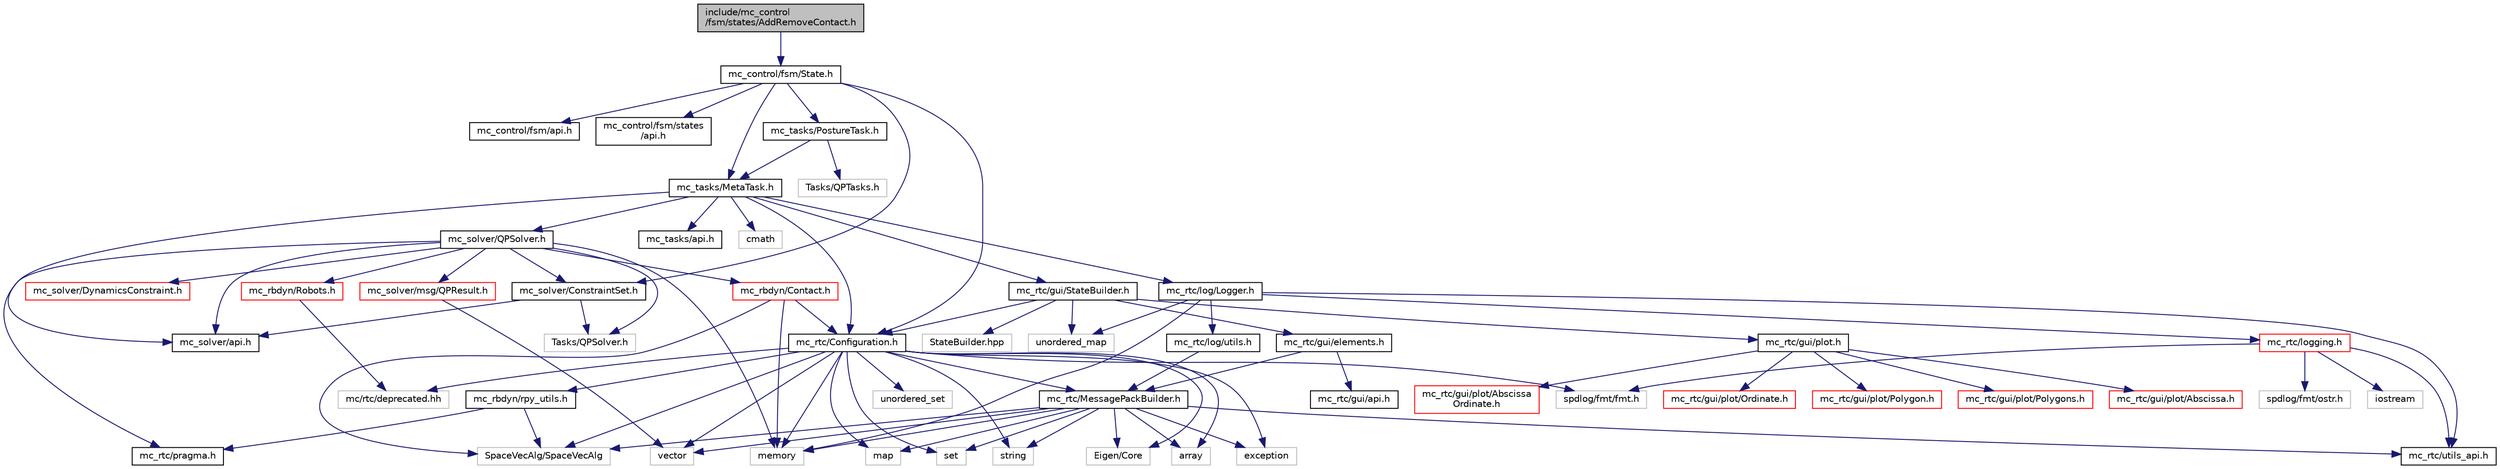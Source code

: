 digraph "include/mc_control/fsm/states/AddRemoveContact.h"
{
 // INTERACTIVE_SVG=YES
  edge [fontname="Helvetica",fontsize="10",labelfontname="Helvetica",labelfontsize="10"];
  node [fontname="Helvetica",fontsize="10",shape=record];
  Node0 [label="include/mc_control\l/fsm/states/AddRemoveContact.h",height=0.2,width=0.4,color="black", fillcolor="grey75", style="filled", fontcolor="black"];
  Node0 -> Node1 [color="midnightblue",fontsize="10",style="solid",fontname="Helvetica"];
  Node1 [label="mc_control/fsm/State.h",height=0.2,width=0.4,color="black", fillcolor="white", style="filled",URL="$State_8h.html"];
  Node1 -> Node2 [color="midnightblue",fontsize="10",style="solid",fontname="Helvetica"];
  Node2 [label="mc_control/fsm/api.h",height=0.2,width=0.4,color="black", fillcolor="white", style="filled",URL="$mc__control_2fsm_2api_8h.html"];
  Node1 -> Node3 [color="midnightblue",fontsize="10",style="solid",fontname="Helvetica"];
  Node3 [label="mc_control/fsm/states\l/api.h",height=0.2,width=0.4,color="black", fillcolor="white", style="filled",URL="$mc__control_2fsm_2states_2api_8h.html"];
  Node1 -> Node4 [color="midnightblue",fontsize="10",style="solid",fontname="Helvetica"];
  Node4 [label="mc_solver/ConstraintSet.h",height=0.2,width=0.4,color="black", fillcolor="white", style="filled",URL="$ConstraintSet_8h.html"];
  Node4 -> Node5 [color="midnightblue",fontsize="10",style="solid",fontname="Helvetica"];
  Node5 [label="mc_solver/api.h",height=0.2,width=0.4,color="black", fillcolor="white", style="filled",URL="$mc__solver_2api_8h.html"];
  Node4 -> Node6 [color="midnightblue",fontsize="10",style="solid",fontname="Helvetica"];
  Node6 [label="Tasks/QPSolver.h",height=0.2,width=0.4,color="grey75", fillcolor="white", style="filled"];
  Node1 -> Node7 [color="midnightblue",fontsize="10",style="solid",fontname="Helvetica"];
  Node7 [label="mc_tasks/MetaTask.h",height=0.2,width=0.4,color="black", fillcolor="white", style="filled",URL="$MetaTask_8h.html"];
  Node7 -> Node8 [color="midnightblue",fontsize="10",style="solid",fontname="Helvetica"];
  Node8 [label="mc_rtc/Configuration.h",height=0.2,width=0.4,color="black", fillcolor="white", style="filled",URL="$mc__rtc_2Configuration_8h.html"];
  Node8 -> Node9 [color="midnightblue",fontsize="10",style="solid",fontname="Helvetica"];
  Node9 [label="mc_rtc/MessagePackBuilder.h",height=0.2,width=0.4,color="black", fillcolor="white", style="filled",URL="$MessagePackBuilder_8h.html"];
  Node9 -> Node10 [color="midnightblue",fontsize="10",style="solid",fontname="Helvetica"];
  Node10 [label="mc_rtc/utils_api.h",height=0.2,width=0.4,color="black", fillcolor="white", style="filled",URL="$utils__api_8h.html"];
  Node9 -> Node11 [color="midnightblue",fontsize="10",style="solid",fontname="Helvetica"];
  Node11 [label="SpaceVecAlg/SpaceVecAlg",height=0.2,width=0.4,color="grey75", fillcolor="white", style="filled"];
  Node9 -> Node12 [color="midnightblue",fontsize="10",style="solid",fontname="Helvetica"];
  Node12 [label="Eigen/Core",height=0.2,width=0.4,color="grey75", fillcolor="white", style="filled"];
  Node9 -> Node13 [color="midnightblue",fontsize="10",style="solid",fontname="Helvetica"];
  Node13 [label="array",height=0.2,width=0.4,color="grey75", fillcolor="white", style="filled"];
  Node9 -> Node14 [color="midnightblue",fontsize="10",style="solid",fontname="Helvetica"];
  Node14 [label="exception",height=0.2,width=0.4,color="grey75", fillcolor="white", style="filled"];
  Node9 -> Node15 [color="midnightblue",fontsize="10",style="solid",fontname="Helvetica"];
  Node15 [label="map",height=0.2,width=0.4,color="grey75", fillcolor="white", style="filled"];
  Node9 -> Node16 [color="midnightblue",fontsize="10",style="solid",fontname="Helvetica"];
  Node16 [label="memory",height=0.2,width=0.4,color="grey75", fillcolor="white", style="filled"];
  Node9 -> Node17 [color="midnightblue",fontsize="10",style="solid",fontname="Helvetica"];
  Node17 [label="set",height=0.2,width=0.4,color="grey75", fillcolor="white", style="filled"];
  Node9 -> Node18 [color="midnightblue",fontsize="10",style="solid",fontname="Helvetica"];
  Node18 [label="string",height=0.2,width=0.4,color="grey75", fillcolor="white", style="filled"];
  Node9 -> Node19 [color="midnightblue",fontsize="10",style="solid",fontname="Helvetica"];
  Node19 [label="vector",height=0.2,width=0.4,color="grey75", fillcolor="white", style="filled"];
  Node8 -> Node11 [color="midnightblue",fontsize="10",style="solid",fontname="Helvetica"];
  Node8 -> Node20 [color="midnightblue",fontsize="10",style="solid",fontname="Helvetica"];
  Node20 [label="mc_rbdyn/rpy_utils.h",height=0.2,width=0.4,color="black", fillcolor="white", style="filled",URL="$rpy__utils_8h.html"];
  Node20 -> Node21 [color="midnightblue",fontsize="10",style="solid",fontname="Helvetica"];
  Node21 [label="mc_rtc/pragma.h",height=0.2,width=0.4,color="black", fillcolor="white", style="filled",URL="$pragma_8h.html"];
  Node20 -> Node11 [color="midnightblue",fontsize="10",style="solid",fontname="Helvetica"];
  Node8 -> Node12 [color="midnightblue",fontsize="10",style="solid",fontname="Helvetica"];
  Node8 -> Node13 [color="midnightblue",fontsize="10",style="solid",fontname="Helvetica"];
  Node8 -> Node14 [color="midnightblue",fontsize="10",style="solid",fontname="Helvetica"];
  Node8 -> Node15 [color="midnightblue",fontsize="10",style="solid",fontname="Helvetica"];
  Node8 -> Node22 [color="midnightblue",fontsize="10",style="solid",fontname="Helvetica"];
  Node22 [label="mc/rtc/deprecated.hh",height=0.2,width=0.4,color="grey75", fillcolor="white", style="filled"];
  Node8 -> Node16 [color="midnightblue",fontsize="10",style="solid",fontname="Helvetica"];
  Node8 -> Node17 [color="midnightblue",fontsize="10",style="solid",fontname="Helvetica"];
  Node8 -> Node23 [color="midnightblue",fontsize="10",style="solid",fontname="Helvetica"];
  Node23 [label="spdlog/fmt/fmt.h",height=0.2,width=0.4,color="grey75", fillcolor="white", style="filled"];
  Node8 -> Node18 [color="midnightblue",fontsize="10",style="solid",fontname="Helvetica"];
  Node8 -> Node24 [color="midnightblue",fontsize="10",style="solid",fontname="Helvetica"];
  Node24 [label="unordered_set",height=0.2,width=0.4,color="grey75", fillcolor="white", style="filled"];
  Node8 -> Node19 [color="midnightblue",fontsize="10",style="solid",fontname="Helvetica"];
  Node7 -> Node25 [color="midnightblue",fontsize="10",style="solid",fontname="Helvetica"];
  Node25 [label="mc_rtc/gui/StateBuilder.h",height=0.2,width=0.4,color="black", fillcolor="white", style="filled",URL="$StateBuilder_8h.html"];
  Node25 -> Node8 [color="midnightblue",fontsize="10",style="solid",fontname="Helvetica"];
  Node25 -> Node26 [color="midnightblue",fontsize="10",style="solid",fontname="Helvetica"];
  Node26 [label="mc_rtc/gui/elements.h",height=0.2,width=0.4,color="black", fillcolor="white", style="filled",URL="$elements_8h.html"];
  Node26 -> Node9 [color="midnightblue",fontsize="10",style="solid",fontname="Helvetica"];
  Node26 -> Node27 [color="midnightblue",fontsize="10",style="solid",fontname="Helvetica"];
  Node27 [label="mc_rtc/gui/api.h",height=0.2,width=0.4,color="black", fillcolor="white", style="filled",URL="$mc__rtc_2gui_2api_8h.html"];
  Node25 -> Node28 [color="midnightblue",fontsize="10",style="solid",fontname="Helvetica"];
  Node28 [label="mc_rtc/gui/plot.h",height=0.2,width=0.4,color="black", fillcolor="white", style="filled",URL="$plot_8h.html"];
  Node28 -> Node29 [color="midnightblue",fontsize="10",style="solid",fontname="Helvetica"];
  Node29 [label="mc_rtc/gui/plot/Abscissa.h",height=0.2,width=0.4,color="red", fillcolor="white", style="filled",URL="$Abscissa_8h.html"];
  Node28 -> Node40 [color="midnightblue",fontsize="10",style="solid",fontname="Helvetica"];
  Node40 [label="mc_rtc/gui/plot/Abscissa\lOrdinate.h",height=0.2,width=0.4,color="red", fillcolor="white", style="filled",URL="$AbscissaOrdinate_8h.html"];
  Node28 -> Node41 [color="midnightblue",fontsize="10",style="solid",fontname="Helvetica"];
  Node41 [label="mc_rtc/gui/plot/Ordinate.h",height=0.2,width=0.4,color="red", fillcolor="white", style="filled",URL="$Ordinate_8h.html"];
  Node28 -> Node42 [color="midnightblue",fontsize="10",style="solid",fontname="Helvetica"];
  Node42 [label="mc_rtc/gui/plot/Polygon.h",height=0.2,width=0.4,color="red", fillcolor="white", style="filled",URL="$plot_2Polygon_8h.html"];
  Node28 -> Node43 [color="midnightblue",fontsize="10",style="solid",fontname="Helvetica"];
  Node43 [label="mc_rtc/gui/plot/Polygons.h",height=0.2,width=0.4,color="red", fillcolor="white", style="filled",URL="$Polygons_8h.html"];
  Node25 -> Node44 [color="midnightblue",fontsize="10",style="solid",fontname="Helvetica"];
  Node44 [label="unordered_map",height=0.2,width=0.4,color="grey75", fillcolor="white", style="filled"];
  Node25 -> Node45 [color="midnightblue",fontsize="10",style="solid",fontname="Helvetica"];
  Node45 [label="StateBuilder.hpp",height=0.2,width=0.4,color="grey75", fillcolor="white", style="filled"];
  Node7 -> Node46 [color="midnightblue",fontsize="10",style="solid",fontname="Helvetica"];
  Node46 [label="mc_rtc/log/Logger.h",height=0.2,width=0.4,color="black", fillcolor="white", style="filled",URL="$Logger_8h.html"];
  Node46 -> Node47 [color="midnightblue",fontsize="10",style="solid",fontname="Helvetica"];
  Node47 [label="mc_rtc/log/utils.h",height=0.2,width=0.4,color="black", fillcolor="white", style="filled",URL="$log_2utils_8h.html"];
  Node47 -> Node9 [color="midnightblue",fontsize="10",style="solid",fontname="Helvetica"];
  Node46 -> Node34 [color="midnightblue",fontsize="10",style="solid",fontname="Helvetica"];
  Node34 [label="mc_rtc/logging.h",height=0.2,width=0.4,color="red", fillcolor="white", style="filled",URL="$logging_8h.html"];
  Node34 -> Node10 [color="midnightblue",fontsize="10",style="solid",fontname="Helvetica"];
  Node34 -> Node35 [color="midnightblue",fontsize="10",style="solid",fontname="Helvetica"];
  Node35 [label="iostream",height=0.2,width=0.4,color="grey75", fillcolor="white", style="filled"];
  Node34 -> Node23 [color="midnightblue",fontsize="10",style="solid",fontname="Helvetica"];
  Node34 -> Node36 [color="midnightblue",fontsize="10",style="solid",fontname="Helvetica"];
  Node36 [label="spdlog/fmt/ostr.h",height=0.2,width=0.4,color="grey75", fillcolor="white", style="filled"];
  Node46 -> Node10 [color="midnightblue",fontsize="10",style="solid",fontname="Helvetica"];
  Node46 -> Node16 [color="midnightblue",fontsize="10",style="solid",fontname="Helvetica"];
  Node46 -> Node44 [color="midnightblue",fontsize="10",style="solid",fontname="Helvetica"];
  Node7 -> Node48 [color="midnightblue",fontsize="10",style="solid",fontname="Helvetica"];
  Node48 [label="mc_solver/QPSolver.h",height=0.2,width=0.4,color="black", fillcolor="white", style="filled",URL="$QPSolver_8h.html"];
  Node48 -> Node49 [color="midnightblue",fontsize="10",style="solid",fontname="Helvetica"];
  Node49 [label="mc_rbdyn/Contact.h",height=0.2,width=0.4,color="red", fillcolor="white", style="filled",URL="$mc__rbdyn_2Contact_8h.html"];
  Node49 -> Node8 [color="midnightblue",fontsize="10",style="solid",fontname="Helvetica"];
  Node49 -> Node11 [color="midnightblue",fontsize="10",style="solid",fontname="Helvetica"];
  Node49 -> Node16 [color="midnightblue",fontsize="10",style="solid",fontname="Helvetica"];
  Node48 -> Node52 [color="midnightblue",fontsize="10",style="solid",fontname="Helvetica"];
  Node52 [label="mc_rbdyn/Robots.h",height=0.2,width=0.4,color="red", fillcolor="white", style="filled",URL="$Robots_8h.html"];
  Node52 -> Node22 [color="midnightblue",fontsize="10",style="solid",fontname="Helvetica"];
  Node48 -> Node21 [color="midnightblue",fontsize="10",style="solid",fontname="Helvetica"];
  Node48 -> Node4 [color="midnightblue",fontsize="10",style="solid",fontname="Helvetica"];
  Node48 -> Node80 [color="midnightblue",fontsize="10",style="solid",fontname="Helvetica"];
  Node80 [label="mc_solver/DynamicsConstraint.h",height=0.2,width=0.4,color="red", fillcolor="white", style="filled",URL="$DynamicsConstraint_8h.html"];
  Node48 -> Node5 [color="midnightblue",fontsize="10",style="solid",fontname="Helvetica"];
  Node48 -> Node84 [color="midnightblue",fontsize="10",style="solid",fontname="Helvetica"];
  Node84 [label="mc_solver/msg/QPResult.h",height=0.2,width=0.4,color="red", fillcolor="white", style="filled",URL="$QPResult_8h.html"];
  Node84 -> Node19 [color="midnightblue",fontsize="10",style="solid",fontname="Helvetica"];
  Node48 -> Node6 [color="midnightblue",fontsize="10",style="solid",fontname="Helvetica"];
  Node48 -> Node16 [color="midnightblue",fontsize="10",style="solid",fontname="Helvetica"];
  Node7 -> Node5 [color="midnightblue",fontsize="10",style="solid",fontname="Helvetica"];
  Node7 -> Node89 [color="midnightblue",fontsize="10",style="solid",fontname="Helvetica"];
  Node89 [label="mc_tasks/api.h",height=0.2,width=0.4,color="black", fillcolor="white", style="filled",URL="$mc__tasks_2api_8h.html"];
  Node7 -> Node90 [color="midnightblue",fontsize="10",style="solid",fontname="Helvetica"];
  Node90 [label="cmath",height=0.2,width=0.4,color="grey75", fillcolor="white", style="filled"];
  Node1 -> Node91 [color="midnightblue",fontsize="10",style="solid",fontname="Helvetica"];
  Node91 [label="mc_tasks/PostureTask.h",height=0.2,width=0.4,color="black", fillcolor="white", style="filled",URL="$PostureTask_8h.html"];
  Node91 -> Node7 [color="midnightblue",fontsize="10",style="solid",fontname="Helvetica"];
  Node91 -> Node92 [color="midnightblue",fontsize="10",style="solid",fontname="Helvetica"];
  Node92 [label="Tasks/QPTasks.h",height=0.2,width=0.4,color="grey75", fillcolor="white", style="filled"];
  Node1 -> Node8 [color="midnightblue",fontsize="10",style="solid",fontname="Helvetica"];
}

